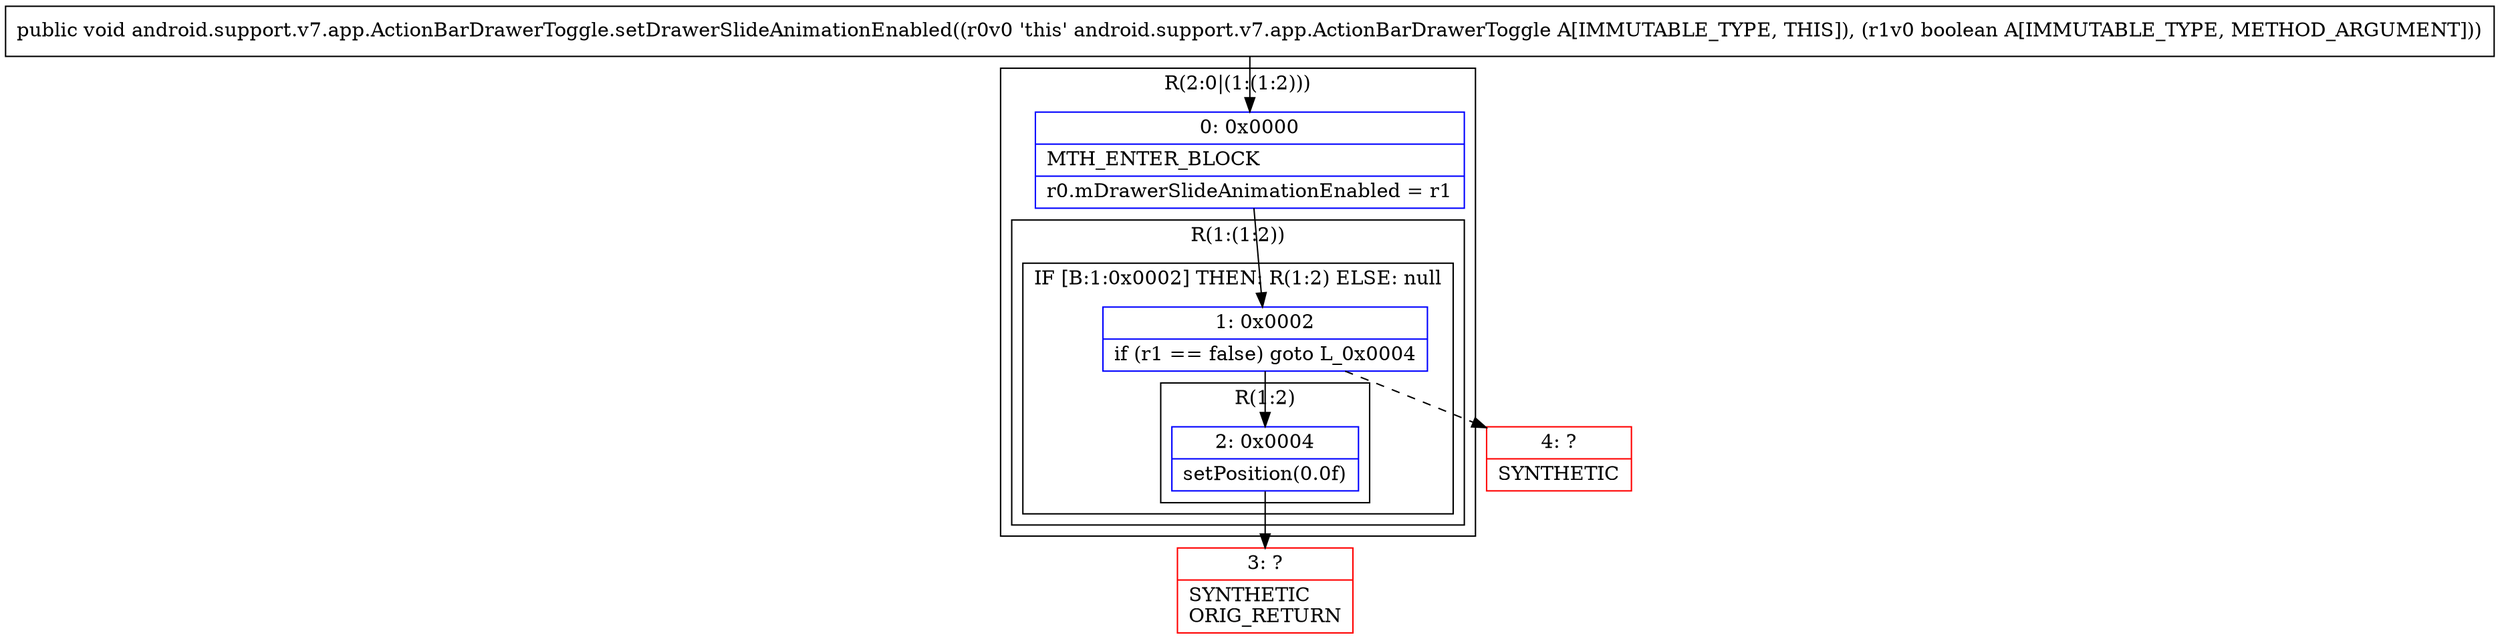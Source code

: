 digraph "CFG forandroid.support.v7.app.ActionBarDrawerToggle.setDrawerSlideAnimationEnabled(Z)V" {
subgraph cluster_Region_65477064 {
label = "R(2:0|(1:(1:2)))";
node [shape=record,color=blue];
Node_0 [shape=record,label="{0\:\ 0x0000|MTH_ENTER_BLOCK\l|r0.mDrawerSlideAnimationEnabled = r1\l}"];
subgraph cluster_Region_1186216254 {
label = "R(1:(1:2))";
node [shape=record,color=blue];
subgraph cluster_IfRegion_2009191454 {
label = "IF [B:1:0x0002] THEN: R(1:2) ELSE: null";
node [shape=record,color=blue];
Node_1 [shape=record,label="{1\:\ 0x0002|if (r1 == false) goto L_0x0004\l}"];
subgraph cluster_Region_1771401978 {
label = "R(1:2)";
node [shape=record,color=blue];
Node_2 [shape=record,label="{2\:\ 0x0004|setPosition(0.0f)\l}"];
}
}
}
}
Node_3 [shape=record,color=red,label="{3\:\ ?|SYNTHETIC\lORIG_RETURN\l}"];
Node_4 [shape=record,color=red,label="{4\:\ ?|SYNTHETIC\l}"];
MethodNode[shape=record,label="{public void android.support.v7.app.ActionBarDrawerToggle.setDrawerSlideAnimationEnabled((r0v0 'this' android.support.v7.app.ActionBarDrawerToggle A[IMMUTABLE_TYPE, THIS]), (r1v0 boolean A[IMMUTABLE_TYPE, METHOD_ARGUMENT])) }"];
MethodNode -> Node_0;
Node_0 -> Node_1;
Node_1 -> Node_2;
Node_1 -> Node_4[style=dashed];
Node_2 -> Node_3;
}

